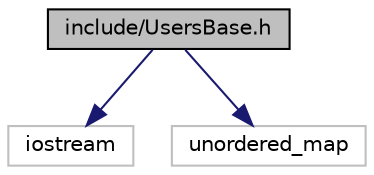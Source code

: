 digraph "include/UsersBase.h"
{
 // LATEX_PDF_SIZE
  edge [fontname="Helvetica",fontsize="10",labelfontname="Helvetica",labelfontsize="10"];
  node [fontname="Helvetica",fontsize="10",shape=record];
  Node1 [label="include/UsersBase.h",height=0.2,width=0.4,color="black", fillcolor="grey75", style="filled", fontcolor="black",tooltip="Заголовочный файл для модуля UsersBase."];
  Node1 -> Node2 [color="midnightblue",fontsize="10",style="solid"];
  Node2 [label="iostream",height=0.2,width=0.4,color="grey75", fillcolor="white", style="filled",tooltip=" "];
  Node1 -> Node3 [color="midnightblue",fontsize="10",style="solid"];
  Node3 [label="unordered_map",height=0.2,width=0.4,color="grey75", fillcolor="white", style="filled",tooltip=" "];
}
